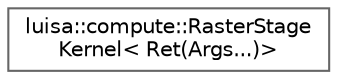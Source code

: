 digraph "类继承关系图"
{
 // LATEX_PDF_SIZE
  bgcolor="transparent";
  edge [fontname=Helvetica,fontsize=10,labelfontname=Helvetica,labelfontsize=10];
  node [fontname=Helvetica,fontsize=10,shape=box,height=0.2,width=0.4];
  rankdir="LR";
  Node0 [id="Node000000",label="luisa::compute::RasterStage\lKernel\< Ret(Args...)\>",height=0.2,width=0.4,color="grey40", fillcolor="white", style="filled",URL="$classluisa_1_1compute_1_1_raster_stage_kernel_3_01_ret_07_args_8_8_8_08_4.html",tooltip="RasterStageKernel class with a function type as template parameter."];
}
